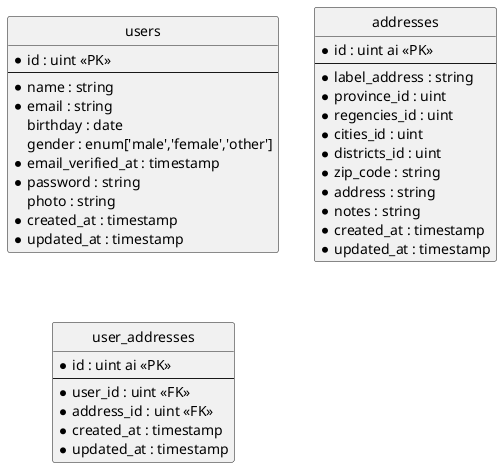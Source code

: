 @startuml

' hide the spot
hide circle

' avoid problems with angled crows feet
skinparam linetype ortho

entity users {
    *id : uint <<PK>>
    --
    *name : string
    *email : string
    birthday : date
    gender : enum['male','female','other']
    *email_verified_at : timestamp
    *password : string
    photo : string
    *created_at : timestamp
    *updated_at : timestamp
}

entity addresses {
    *id : uint ai <<PK>>
    --
    *label_address : string
    *province_id : uint
    *regencies_id : uint
    *cities_id : uint
    *districts_id : uint
    *zip_code : string
    *address : string
    *notes : string
    *created_at : timestamp
    *updated_at : timestamp
}

entity user_addresses {
    *id : uint ai <<PK>>
    --
    *user_id : uint <<FK>>
    *address_id : uint <<FK>>
    *created_at : timestamp
    *updated_at : timestamp
}

@enduml
